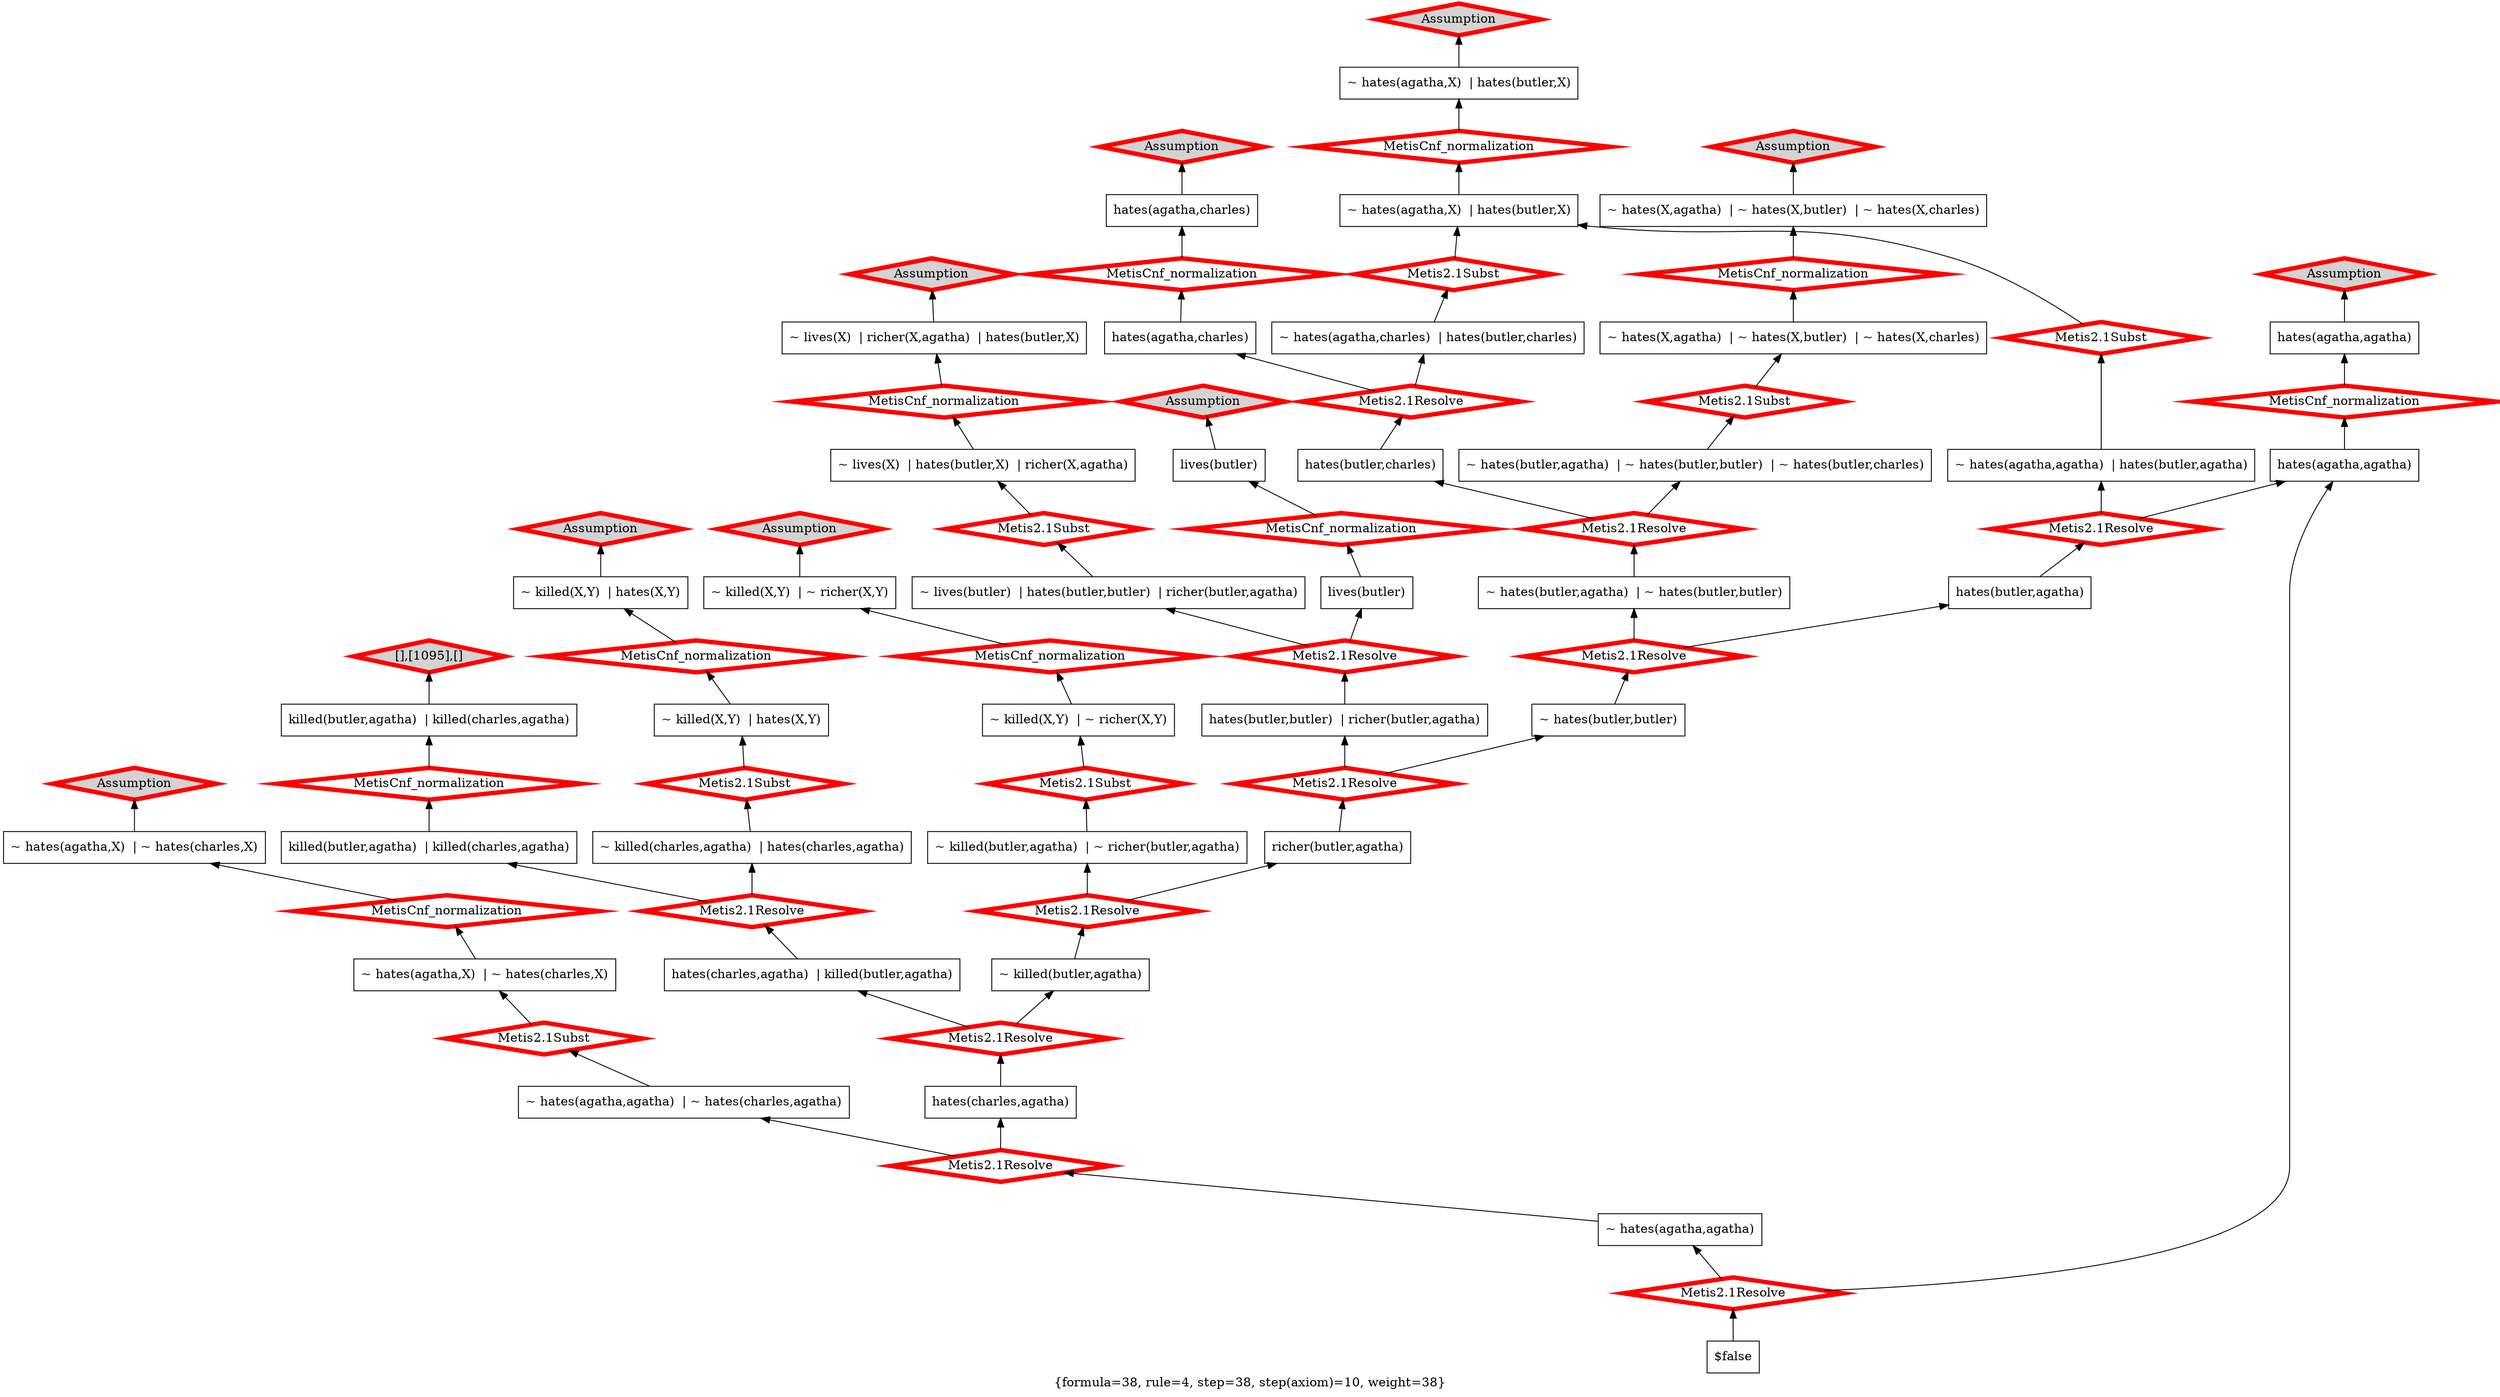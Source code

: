 digraph g 
{ rankdir=BT;
 labelloc=b label="{formula=38, rule=4, step=38, step(axiom)=10, weight=38}"  
 "x_1027" [ color="black" shape="box" label="~ lives(X)  | richer(X,agatha)  | hates(butler,X)" fillcolor="white" style="filled"  ];
  "x_1145" [ color="black" shape="box" label="killed(butler,agatha)  | killed(charles,agatha)" fillcolor="white" style="filled"  ];
  "x_1103" [ color="black" shape="box" label="hates(agatha,charles)" fillcolor="white" style="filled"  ];
  "x_1030" [ color="black" shape="box" label="~ hates(agatha,charles)  | hates(butler,charles)" fillcolor="white" style="filled"  ];
  "x_1148" [ color="black" shape="box" label="hates(charles,agatha)  | killed(butler,agatha)" fillcolor="white" style="filled"  ];
  "x_1038" [ color="black" shape="box" label="hates(agatha,charles)" fillcolor="white" style="filled"  ];
  "x_1109" [ color="black" shape="box" label="~ hates(butler,agatha)  | ~ hates(butler,butler)" fillcolor="white" style="filled"  ];
  "x_1073" [ color="black" shape="box" label="~ hates(X,agatha)  | ~ hates(X,butler)  | ~ hates(X,charles)" fillcolor="white" style="filled"  ];
  "x_1110" [ color="black" shape="box" label="~ killed(X,Y)  | ~ richer(X,Y)" fillcolor="white" style="filled"  ];
  "x_1113" [ color="black" shape="box" label="hates(agatha,agatha)" fillcolor="white" style="filled"  ];
  "x_1078" [ color="black" shape="box" label="~ killed(charles,agatha)  | hates(charles,agatha)" fillcolor="white" style="filled"  ];
  "x_1152" [ color="black" shape="box" label="$false" fillcolor="white" style="filled"  ];
  "x_1153" [ color="black" shape="box" label="lives(butler)" fillcolor="white" style="filled"  ];
  "x_1154" [ color="black" shape="box" label="hates(butler,butler)  | richer(butler,agatha)" fillcolor="white" style="filled"  ];
  "x_1155" [ color="black" shape="box" label="hates(butler,agatha)" fillcolor="white" style="filled"  ];
  "x_1156" [ color="black" shape="box" label="~ killed(X,Y)  | hates(X,Y)" fillcolor="white" style="filled"  ];
  "x_1159" [ color="black" shape="box" label="hates(agatha,agatha)" fillcolor="white" style="filled"  ];
  "x_1158" [ color="black" shape="box" label="richer(butler,agatha)" fillcolor="white" style="filled"  ];
  "x_1127" [ color="black" shape="box" label="~ hates(X,agatha)  | ~ hates(X,butler)  | ~ hates(X,charles)" fillcolor="white" style="filled"  ];
  "x_1088" [ color="black" shape="box" label="~ hates(agatha,agatha)" fillcolor="white" style="filled"  ];
  "x_1130" [ color="black" shape="box" label="~ hates(agatha,agatha)  | hates(butler,agatha)" fillcolor="white" style="filled"  ];
  "x_1163" [ color="black" shape="box" label="~ hates(agatha,X)  | hates(butler,X)" fillcolor="white" style="filled"  ];
  "x_1090" [ color="black" shape="box" label="lives(butler)" fillcolor="white" style="filled"  ];
  "x_1091" [ color="black" shape="box" label="~ killed(X,Y)  | hates(X,Y)" fillcolor="white" style="filled"  ];
  "x_1057" [ color="black" shape="box" label="~ hates(agatha,X)  | ~ hates(charles,X)" fillcolor="white" style="filled"  ];
  "x_1133" [ color="black" shape="box" label="~ lives(X)  | hates(butler,X)  | richer(X,agatha)" fillcolor="white" style="filled"  ];
  "x_1134" [ color="black" shape="box" label="~ hates(agatha,X)  | ~ hates(charles,X)" fillcolor="white" style="filled"  ];
  "x_1093" [ color="black" shape="box" label="hates(charles,agatha)" fillcolor="white" style="filled"  ];
  "x_1095" [ color="black" shape="box" label="killed(butler,agatha)  | killed(charles,agatha)" fillcolor="white" style="filled"  ];
  "x_1172" [ color="black" shape="box" label="~ hates(agatha,agatha)  | ~ hates(charles,agatha)" fillcolor="white" style="filled"  ];
  "x_1139" [ color="black" shape="box" label="~ killed(X,Y)  | ~ richer(X,Y)" fillcolor="white" style="filled"  ];
  "x_1098" [ color="black" shape="box" label="~ killed(butler,agatha)  | ~ richer(butler,agatha)" fillcolor="white" style="filled"  ];
  "x_1062" [ color="black" shape="box" label="~ lives(butler)  | hates(butler,butler)  | richer(butler,agatha)" fillcolor="white" style="filled"  ];
  "x_1099" [ color="black" shape="box" label="~ hates(butler,butler)" fillcolor="white" style="filled"  ];
  "x_1100" [ color="black" shape="box" label="~ hates(agatha,X)  | hates(butler,X)" fillcolor="white" style="filled"  ];
  "x_1175" [ color="black" shape="box" label="~ killed(butler,agatha)" fillcolor="white" style="filled"  ];
  "x_1176" [ color="black" shape="box" label="~ hates(butler,agatha)  | ~ hates(butler,butler)  | ~ hates(butler,charles)" fillcolor="white" style="filled"  ];
  "x_1177" [ color="black" shape="box" label="hates(butler,charles)" fillcolor="white" style="filled"  ];
  "490ca8fb:1242f8625f3:-74c0" [ URL="http://browser.inference-web.org/iwbrowser/BrowseNodeSet?url=http%3A%2F%2Finference-web.org%2Fproofs%2Ftptp%2FSolutions%2FPUZ%2FPUZ001-1%2FMetis---2.1%2Fanswer.owl%23ns_2" color="red" shape="diamond" label="MetisCnf_normalization" fillcolor="white" style="filled" penwidth="5"  ];
  "x_1145" -> "490ca8fb:1242f8625f3:-74c0";
  "490ca8fb:1242f8625f3:-74c0" -> "x_1095";
  "490ca8fb:1242f8625f3:-7539" [ URL="http://browser.inference-web.org/iwbrowser/BrowseNodeSet?url=http%3A%2F%2Finference-web.org%2Fproofs%2Ftptp%2FSolutions%2FPUZ%2FPUZ001-1%2FMetis---2.1%2Fanswer.owl%23ns_different_hates" color="red" shape="diamond" label="Assumption" fillcolor="lightgrey" style="filled" penwidth="5"  ];
  "x_1057" -> "490ca8fb:1242f8625f3:-7539";
  "490ca8fb:1242f8625f3:-754b" [ URL="http://browser.inference-web.org/iwbrowser/BrowseNodeSet?url=http%3A%2F%2Finference-web.org%2Fproofs%2Ftptp%2FSolutions%2FPUZ%2FPUZ001-1%2FMetis---2.1%2Fanswer.owl%23answer" color="red" shape="diamond" label="Metis2.1Resolve" fillcolor="white" style="filled" penwidth="5"  ];
  "x_1152" -> "490ca8fb:1242f8625f3:-754b";
  "490ca8fb:1242f8625f3:-754b" -> "x_1088";
  "490ca8fb:1242f8625f3:-754b" -> "x_1159";
  "490ca8fb:1242f8625f3:-74d0" [ URL="http://browser.inference-web.org/iwbrowser/BrowseNodeSet?url=http%3A%2F%2Finference-web.org%2Fproofs%2Ftptp%2FSolutions%2FPUZ%2FPUZ001-1%2FMetis---2.1%2Fanswer.owl%23ns_5" color="red" shape="diamond" label="Metis2.1Resolve" fillcolor="white" style="filled" penwidth="5"  ];
  "x_1148" -> "490ca8fb:1242f8625f3:-74d0";
  "490ca8fb:1242f8625f3:-74d0" -> "x_1078";
  "490ca8fb:1242f8625f3:-74d0" -> "x_1145";
  "490ca8fb:1242f8625f3:-7546" [ URL="http://browser.inference-web.org/iwbrowser/BrowseNodeSet?url=http%3A%2F%2Finference-web.org%2Fproofs%2Ftptp%2FSolutions%2FPUZ%2FPUZ001-1%2FMetis---2.1%2Fanswer.owl%23ns_26" color="red" shape="diamond" label="Metis2.1Resolve" fillcolor="white" style="filled" penwidth="5"  ];
  "x_1088" -> "490ca8fb:1242f8625f3:-7546";
  "490ca8fb:1242f8625f3:-7546" -> "x_1093";
  "490ca8fb:1242f8625f3:-7546" -> "x_1172";
  "490ca8fb:1242f8625f3:-74f7" [ URL="http://browser.inference-web.org/iwbrowser/BrowseNodeSet?url=http%3A%2F%2Finference-web.org%2Fproofs%2Ftptp%2FSolutions%2FPUZ%2FPUZ001-1%2FMetis---2.1%2Fanswer.owl%23ns_21" color="red" shape="diamond" label="Metis2.1Resolve" fillcolor="white" style="filled" penwidth="5"  ];
  "x_1155" -> "490ca8fb:1242f8625f3:-74f7";
  "490ca8fb:1242f8625f3:-74f7" -> "x_1130";
  "490ca8fb:1242f8625f3:-74f7" -> "x_1159";
  "490ca8fb:1242f8625f3:-74e7" [ URL="http://browser.inference-web.org/iwbrowser/BrowseNodeSet?url=http%3A%2F%2Finference-web.org%2Fproofs%2Ftptp%2FSolutions%2FPUZ%2FPUZ001-1%2FMetis---2.1%2Fanswer.owl%23ns_11" color="red" shape="diamond" label="Metis2.1Resolve" fillcolor="white" style="filled" penwidth="5"  ];
  "x_1154" -> "490ca8fb:1242f8625f3:-74e7";
  "490ca8fb:1242f8625f3:-74e7" -> "x_1062";
  "490ca8fb:1242f8625f3:-74e7" -> "x_1153";
  "490ca8fb:1242f8625f3:-74c7" [ URL="http://browser.inference-web.org/iwbrowser/BrowseNodeSet?url=http%3A%2F%2Finference-web.org%2Fproofs%2Ftptp%2FSolutions%2FPUZ%2FPUZ001-1%2FMetis---2.1%2Fanswer.owl%23ns_3" color="red" shape="diamond" label="MetisCnf_normalization" fillcolor="white" style="filled" penwidth="5"  ];
  "x_1156" -> "490ca8fb:1242f8625f3:-74c7";
  "490ca8fb:1242f8625f3:-74c7" -> "x_1091";
  "490ca8fb:1242f8625f3:-74cb" [ URL="http://browser.inference-web.org/iwbrowser/BrowseNodeSet?url=http%3A%2F%2Finference-web.org%2Fproofs%2Ftptp%2FSolutions%2FPUZ%2FPUZ001-1%2FMetis---2.1%2Fanswer.owl%23ns_4" color="red" shape="diamond" label="Metis2.1Subst" fillcolor="white" style="filled" penwidth="5"  ];
  "x_1078" -> "490ca8fb:1242f8625f3:-74cb";
  "490ca8fb:1242f8625f3:-74cb" -> "x_1156";
  "490ca8fb:1242f8625f3:-7521" [ URL="http://browser.inference-web.org/iwbrowser/BrowseNodeSet?url=http%3A%2F%2Finference-web.org%2Fproofs%2Ftptp%2FSolutions%2FPUZ%2FPUZ001-1%2FMetis---2.1%2Fanswer.owl%23ns_23" color="red" shape="diamond" label="Metis2.1Resolve" fillcolor="white" style="filled" penwidth="5"  ];
  "x_1158" -> "490ca8fb:1242f8625f3:-7521";
  "490ca8fb:1242f8625f3:-7521" -> "x_1099";
  "490ca8fb:1242f8625f3:-7521" -> "x_1154";
  "490ca8fb:1242f8625f3:-7552" [ URL="http://browser.inference-web.org/iwbrowser/BrowseNodeSet?url=http%3A%2F%2Finference-web.org%2Fproofs%2Ftptp%2FSolutions%2FPUZ%2FPUZ001-1%2FMetis---2.1%2Fanswer.owl%23ns_13" color="red" shape="diamond" label="MetisCnf_normalization" fillcolor="white" style="filled" penwidth="5"  ];
  "x_1163" -> "490ca8fb:1242f8625f3:-7552";
  "490ca8fb:1242f8625f3:-7552" -> "x_1100";
  "490ca8fb:1242f8625f3:-74d3" [ URL="http://browser.inference-web.org/iwbrowser/BrowseNodeSet?url=http%3A%2F%2Finference-web.org%2Fproofs%2Ftptp%2FSolutions%2FPUZ%2FPUZ001-1%2FMetis---2.1%2Fanswer.owl%23ns_butler" color="red" shape="diamond" label="Assumption" fillcolor="lightgrey" style="filled" penwidth="5"  ];
  "x_1090" -> "490ca8fb:1242f8625f3:-74d3";
  "490ca8fb:1242f8625f3:-7536" [ URL="http://browser.inference-web.org/iwbrowser/BrowseNodeSet?url=http%3A%2F%2Finference-web.org%2Fproofs%2Ftptp%2FSolutions%2FPUZ%2FPUZ001-1%2FMetis---2.1%2Fanswer.owl%23ns_25" color="red" shape="diamond" label="Metis2.1Resolve" fillcolor="white" style="filled" penwidth="5"  ];
  "x_1093" -> "490ca8fb:1242f8625f3:-7536";
  "490ca8fb:1242f8625f3:-7536" -> "x_1148";
  "490ca8fb:1242f8625f3:-7536" -> "x_1175";
  "490ca8fb:1242f8625f3:-74c3" [ URL="http://browser.inference-web.org/iwbrowser/BrowseNodeSet?url=http%3A%2F%2Finference-web.org%2Fproofs%2Ftptp%2FSolutions%2FPUZ%2FPUZ001-1%2FMetis---2.1%2Fanswer.owl%23ns_killer_hates_victim" color="red" shape="diamond" label="Assumption" fillcolor="lightgrey" style="filled" penwidth="5"  ];
  "x_1091" -> "490ca8fb:1242f8625f3:-74c3";
  "490ca8fb:1242f8625f3:-74d7" [ URL="http://browser.inference-web.org/iwbrowser/BrowseNodeSet?url=http%3A%2F%2Finference-web.org%2Fproofs%2Ftptp%2FSolutions%2FPUZ%2FPUZ001-1%2FMetis---2.1%2Fanswer.owl%23ns_8" color="red" shape="diamond" label="MetisCnf_normalization" fillcolor="white" style="filled" penwidth="5"  ];
  "x_1153" -> "490ca8fb:1242f8625f3:-74d7";
  "490ca8fb:1242f8625f3:-74d7" -> "x_1090";
  "490ca8fb:1242f8625f3:-7512" [ URL="http://browser.inference-web.org/iwbrowser/BrowseNodeSet?url=http%3A%2F%2Finference-web.org%2Fproofs%2Ftptp%2FSolutions%2FPUZ%2FPUZ001-1%2FMetis---2.1%2Fanswer.owl%23ns_17" color="red" shape="diamond" label="Metis2.1Subst" fillcolor="white" style="filled" penwidth="5"  ];
  "x_1176" -> "490ca8fb:1242f8625f3:-7512";
  "490ca8fb:1242f8625f3:-7512" -> "x_1073";
  "490ca8fb:1242f8625f3:-7541" [ URL="http://browser.inference-web.org/iwbrowser/BrowseNodeSet?url=http%3A%2F%2Finference-web.org%2Fproofs%2Ftptp%2FSolutions%2FPUZ%2FPUZ001-1%2FMetis---2.1%2Fanswer.owl%23ns_1" color="red" shape="diamond" label="Metis2.1Subst" fillcolor="white" style="filled" penwidth="5"  ];
  "x_1172" -> "490ca8fb:1242f8625f3:-7541";
  "490ca8fb:1242f8625f3:-7541" -> "x_1134";
  "490ca8fb:1242f8625f3:-7507" [ URL="http://browser.inference-web.org/iwbrowser/BrowseNodeSet?url=http%3A%2F%2Finference-web.org%2Fproofs%2Ftptp%2FSolutions%2FPUZ%2FPUZ001-1%2FMetis---2.1%2Fanswer.owl%23ns_15" color="red" shape="diamond" label="Metis2.1Resolve" fillcolor="white" style="filled" penwidth="5"  ];
  "x_1177" -> "490ca8fb:1242f8625f3:-7507";
  "490ca8fb:1242f8625f3:-7507" -> "x_1030";
  "490ca8fb:1242f8625f3:-7507" -> "x_1103";
  "490ca8fb:1242f8625f3:-7531" [ URL="http://browser.inference-web.org/iwbrowser/BrowseNodeSet?url=http%3A%2F%2Finference-web.org%2Fproofs%2Ftptp%2FSolutions%2FPUZ%2FPUZ001-1%2FMetis---2.1%2Fanswer.owl%23ns_24" color="red" shape="diamond" label="Metis2.1Resolve" fillcolor="white" style="filled" penwidth="5"  ];
  "x_1175" -> "490ca8fb:1242f8625f3:-7531";
  "490ca8fb:1242f8625f3:-7531" -> "x_1098";
  "490ca8fb:1242f8625f3:-7531" -> "x_1158";
  "490ca8fb:1242f8625f3:-74bc" [ URL="http://browser.inference-web.org/iwbrowser/BrowseNodeSet?url=http%3A%2F%2Finference-web.org%2Fproofs%2Ftptp%2FSolutions%2FPUZ%2FPUZ001-1%2FMetis---2.1%2Fanswer.owl%23ns_prove_neither_charles_nor_butler_did_it" color="red" shape="diamond" label="[],[1095],[]" fillcolor="lightgrey" style="filled" penwidth="5"  ];
  "x_1095" -> "490ca8fb:1242f8625f3:-74bc";
  "490ca8fb:1242f8625f3:-751c" [ URL="http://browser.inference-web.org/iwbrowser/BrowseNodeSet?url=http%3A%2F%2Finference-web.org%2Fproofs%2Ftptp%2FSolutions%2FPUZ%2FPUZ001-1%2FMetis---2.1%2Fanswer.owl%23ns_22" color="red" shape="diamond" label="Metis2.1Resolve" fillcolor="white" style="filled" penwidth="5"  ];
  "x_1099" -> "490ca8fb:1242f8625f3:-751c";
  "490ca8fb:1242f8625f3:-751c" -> "x_1109";
  "490ca8fb:1242f8625f3:-751c" -> "x_1155";
  "490ca8fb:1242f8625f3:-754e" [ URL="http://browser.inference-web.org/iwbrowser/BrowseNodeSet?url=http%3A%2F%2Finference-web.org%2Fproofs%2Ftptp%2FSolutions%2FPUZ%2FPUZ001-1%2FMetis---2.1%2Fanswer.owl%23ns_same_hates" color="red" shape="diamond" label="Assumption" fillcolor="lightgrey" style="filled" penwidth="5"  ];
  "x_1100" -> "490ca8fb:1242f8625f3:-754e";
  "490ca8fb:1242f8625f3:-74fa" [ URL="http://browser.inference-web.org/iwbrowser/BrowseNodeSet?url=http%3A%2F%2Finference-web.org%2Fproofs%2Ftptp%2FSolutions%2FPUZ%2FPUZ001-1%2FMetis---2.1%2Fanswer.owl%23ns_agatha_hates_charles" color="red" shape="diamond" label="Assumption" fillcolor="lightgrey" style="filled" penwidth="5"  ];
  "x_1038" -> "490ca8fb:1242f8625f3:-74fa";
  "490ca8fb:1242f8625f3:-74de" [ URL="http://browser.inference-web.org/iwbrowser/BrowseNodeSet?url=http%3A%2F%2Finference-web.org%2Fproofs%2Ftptp%2FSolutions%2FPUZ%2FPUZ001-1%2FMetis---2.1%2Fanswer.owl%23ns_9" color="red" shape="diamond" label="MetisCnf_normalization" fillcolor="white" style="filled" penwidth="5"  ];
  "x_1133" -> "490ca8fb:1242f8625f3:-74de";
  "490ca8fb:1242f8625f3:-74de" -> "x_1027";
  "490ca8fb:1242f8625f3:-752c" [ URL="http://browser.inference-web.org/iwbrowser/BrowseNodeSet?url=http%3A%2F%2Finference-web.org%2Fproofs%2Ftptp%2FSolutions%2FPUZ%2FPUZ001-1%2FMetis---2.1%2Fanswer.owl%23ns_7" color="red" shape="diamond" label="Metis2.1Subst" fillcolor="white" style="filled" penwidth="5"  ];
  "x_1098" -> "490ca8fb:1242f8625f3:-752c";
  "490ca8fb:1242f8625f3:-752c" -> "x_1110";
  "490ca8fb:1242f8625f3:-7502" [ URL="http://browser.inference-web.org/iwbrowser/BrowseNodeSet?url=http%3A%2F%2Finference-web.org%2Fproofs%2Ftptp%2FSolutions%2FPUZ%2FPUZ001-1%2FMetis---2.1%2Fanswer.owl%23ns_14" color="red" shape="diamond" label="Metis2.1Subst" fillcolor="white" style="filled" penwidth="5"  ];
  "x_1030" -> "490ca8fb:1242f8625f3:-7502";
  "490ca8fb:1242f8625f3:-7502" -> "x_1163";
  "490ca8fb:1242f8625f3:-74ee" [ URL="http://browser.inference-web.org/iwbrowser/BrowseNodeSet?url=http%3A%2F%2Finference-web.org%2Fproofs%2Ftptp%2FSolutions%2FPUZ%2FPUZ001-1%2FMetis---2.1%2Fanswer.owl%23ns_19" color="red" shape="diamond" label="MetisCnf_normalization" fillcolor="white" style="filled" penwidth="5"  ];
  "x_1159" -> "490ca8fb:1242f8625f3:-74ee";
  "490ca8fb:1242f8625f3:-74ee" -> "x_1113";
  "490ca8fb:1242f8625f3:-74fe" [ URL="http://browser.inference-web.org/iwbrowser/BrowseNodeSet?url=http%3A%2F%2Finference-web.org%2Fproofs%2Ftptp%2FSolutions%2FPUZ%2FPUZ001-1%2FMetis---2.1%2Fanswer.owl%23ns_12" color="red" shape="diamond" label="MetisCnf_normalization" fillcolor="white" style="filled" penwidth="5"  ];
  "x_1103" -> "490ca8fb:1242f8625f3:-74fe";
  "490ca8fb:1242f8625f3:-74fe" -> "x_1038";
  "490ca8fb:1242f8625f3:-7517" [ URL="http://browser.inference-web.org/iwbrowser/BrowseNodeSet?url=http%3A%2F%2Finference-web.org%2Fproofs%2Ftptp%2FSolutions%2FPUZ%2FPUZ001-1%2FMetis---2.1%2Fanswer.owl%23ns_18" color="red" shape="diamond" label="Metis2.1Resolve" fillcolor="white" style="filled" penwidth="5"  ];
  "x_1109" -> "490ca8fb:1242f8625f3:-7517";
  "490ca8fb:1242f8625f3:-7517" -> "x_1176";
  "490ca8fb:1242f8625f3:-7517" -> "x_1177";
  "490ca8fb:1242f8625f3:-74ea" [ URL="http://browser.inference-web.org/iwbrowser/BrowseNodeSet?url=http%3A%2F%2Finference-web.org%2Fproofs%2Ftptp%2FSolutions%2FPUZ%2FPUZ001-1%2FMetis---2.1%2Fanswer.owl%23ns_agatha_hates_agatha" color="red" shape="diamond" label="Assumption" fillcolor="lightgrey" style="filled" penwidth="5"  ];
  "x_1113" -> "490ca8fb:1242f8625f3:-74ea";
  "490ca8fb:1242f8625f3:-74da" [ URL="http://browser.inference-web.org/iwbrowser/BrowseNodeSet?url=http%3A%2F%2Finference-web.org%2Fproofs%2Ftptp%2FSolutions%2FPUZ%2FPUZ001-1%2FMetis---2.1%2Fanswer.owl%23ns_butler_hates_poor" color="red" shape="diamond" label="Assumption" fillcolor="lightgrey" style="filled" penwidth="5"  ];
  "x_1027" -> "490ca8fb:1242f8625f3:-74da";
  "490ca8fb:1242f8625f3:-74f2" [ URL="http://browser.inference-web.org/iwbrowser/BrowseNodeSet?url=http%3A%2F%2Finference-web.org%2Fproofs%2Ftptp%2FSolutions%2FPUZ%2FPUZ001-1%2FMetis---2.1%2Fanswer.owl%23ns_20" color="red" shape="diamond" label="Metis2.1Subst" fillcolor="white" style="filled" penwidth="5"  ];
  "x_1130" -> "490ca8fb:1242f8625f3:-74f2";
  "490ca8fb:1242f8625f3:-74f2" -> "x_1163";
  "490ca8fb:1242f8625f3:-753d" [ URL="http://browser.inference-web.org/iwbrowser/BrowseNodeSet?url=http%3A%2F%2Finference-web.org%2Fproofs%2Ftptp%2FSolutions%2FPUZ%2FPUZ001-1%2FMetis---2.1%2Fanswer.owl%23ns_0" color="red" shape="diamond" label="MetisCnf_normalization" fillcolor="white" style="filled" penwidth="5"  ];
  "x_1134" -> "490ca8fb:1242f8625f3:-753d";
  "490ca8fb:1242f8625f3:-753d" -> "x_1057";
  "490ca8fb:1242f8625f3:-750a" [ URL="http://browser.inference-web.org/iwbrowser/BrowseNodeSet?url=http%3A%2F%2Finference-web.org%2Fproofs%2Ftptp%2FSolutions%2FPUZ%2FPUZ001-1%2FMetis---2.1%2Fanswer.owl%23ns_no_one_hates_everyone" color="red" shape="diamond" label="Assumption" fillcolor="lightgrey" style="filled" penwidth="5"  ];
  "x_1127" -> "490ca8fb:1242f8625f3:-750a";
  "490ca8fb:1242f8625f3:-74e2" [ URL="http://browser.inference-web.org/iwbrowser/BrowseNodeSet?url=http%3A%2F%2Finference-web.org%2Fproofs%2Ftptp%2FSolutions%2FPUZ%2FPUZ001-1%2FMetis---2.1%2Fanswer.owl%23ns_10" color="red" shape="diamond" label="Metis2.1Subst" fillcolor="white" style="filled" penwidth="5"  ];
  "x_1062" -> "490ca8fb:1242f8625f3:-74e2";
  "490ca8fb:1242f8625f3:-74e2" -> "x_1133";
  "490ca8fb:1242f8625f3:-750e" [ URL="http://browser.inference-web.org/iwbrowser/BrowseNodeSet?url=http%3A%2F%2Finference-web.org%2Fproofs%2Ftptp%2FSolutions%2FPUZ%2FPUZ001-1%2FMetis---2.1%2Fanswer.owl%23ns_16" color="red" shape="diamond" label="MetisCnf_normalization" fillcolor="white" style="filled" penwidth="5"  ];
  "x_1073" -> "490ca8fb:1242f8625f3:-750e";
  "490ca8fb:1242f8625f3:-750e" -> "x_1127";
  "490ca8fb:1242f8625f3:-7524" [ URL="http://browser.inference-web.org/iwbrowser/BrowseNodeSet?url=http%3A%2F%2Finference-web.org%2Fproofs%2Ftptp%2FSolutions%2FPUZ%2FPUZ001-1%2FMetis---2.1%2Fanswer.owl%23ns_poorer_killer" color="red" shape="diamond" label="Assumption" fillcolor="lightgrey" style="filled" penwidth="5"  ];
  "x_1139" -> "490ca8fb:1242f8625f3:-7524";
  "490ca8fb:1242f8625f3:-7528" [ URL="http://browser.inference-web.org/iwbrowser/BrowseNodeSet?url=http%3A%2F%2Finference-web.org%2Fproofs%2Ftptp%2FSolutions%2FPUZ%2FPUZ001-1%2FMetis---2.1%2Fanswer.owl%23ns_6" color="red" shape="diamond" label="MetisCnf_normalization" fillcolor="white" style="filled" penwidth="5"  ];
  "x_1110" -> "490ca8fb:1242f8625f3:-7528";
  "490ca8fb:1242f8625f3:-7528" -> "x_1139";
  }
